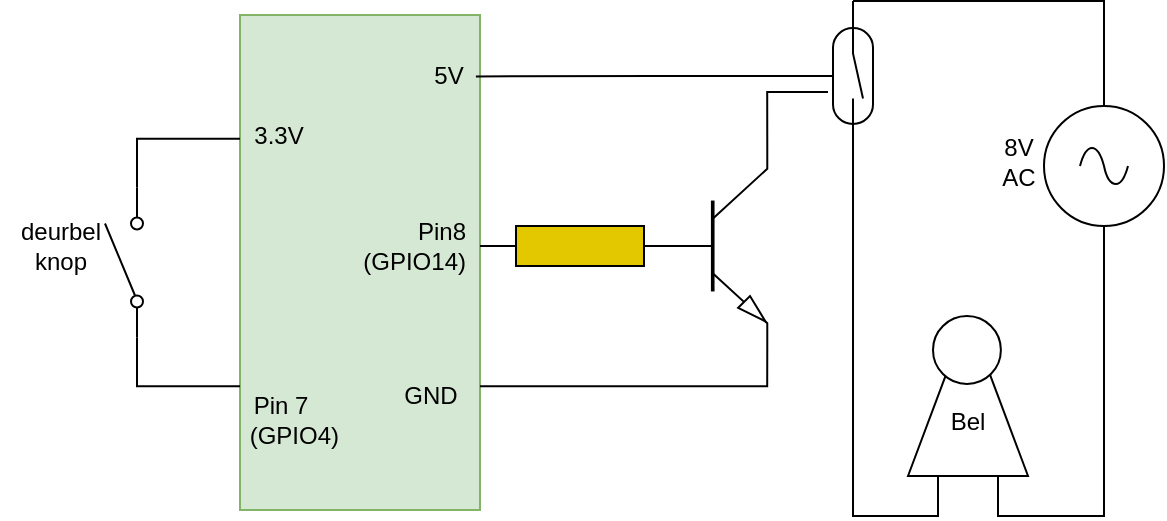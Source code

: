 <mxfile version="22.1.18" type="device">
  <diagram name="Pagina-1" id="k7-qDiOPN5n6KnNzPg8v">
    <mxGraphModel dx="1128" dy="1139" grid="1" gridSize="10" guides="1" tooltips="1" connect="1" arrows="1" fold="1" page="1" pageScale="1" pageWidth="827" pageHeight="1169" math="0" shadow="0">
      <root>
        <mxCell id="0" />
        <mxCell id="1" parent="0" />
        <mxCell id="SIpjSnPQM5aDu4HsP6EP-1" value="" style="rounded=0;whiteSpace=wrap;html=1;fillColor=#d5e8d4;strokeColor=#82b366;" vertex="1" parent="1">
          <mxGeometry x="260" y="194.5" width="120" height="247.5" as="geometry" />
        </mxCell>
        <mxCell id="OQWtsvTRqzYc1bk91wkG-1" value="" style="html=1;shape=mxgraph.electrical.electro-mechanical.singleSwitch;aspect=fixed;elSwitchState=off;rotation=-90;" parent="1" vertex="1">
          <mxGeometry x="165" y="308.25" width="75" height="20" as="geometry" />
        </mxCell>
        <mxCell id="OQWtsvTRqzYc1bk91wkG-15" style="edgeStyle=orthogonalEdgeStyle;rounded=0;orthogonalLoop=1;jettySize=auto;html=1;entryX=0;entryY=0.5;entryDx=0;entryDy=0;exitX=0.5;exitY=0;exitDx=0;exitDy=0;exitPerimeter=0;endArrow=none;endFill=0;" parent="1" source="OQWtsvTRqzYc1bk91wkG-2" target="OQWtsvTRqzYc1bk91wkG-11" edge="1">
          <mxGeometry relative="1" as="geometry">
            <Array as="points">
              <mxPoint x="692" y="188" />
            </Array>
          </mxGeometry>
        </mxCell>
        <mxCell id="OQWtsvTRqzYc1bk91wkG-2" value="" style="pointerEvents=1;verticalLabelPosition=bottom;shadow=0;dashed=0;align=center;html=1;verticalAlign=top;shape=mxgraph.electrical.signal_sources.source;aspect=fixed;points=[[0.5,0,0],[1,0.5,0],[0.5,1,0],[0,0.5,0]];elSignalType=ac;" parent="1" vertex="1">
          <mxGeometry x="662" y="240" width="60" height="60" as="geometry" />
        </mxCell>
        <mxCell id="OQWtsvTRqzYc1bk91wkG-5" value="" style="shape=image;html=1;verticalAlign=top;verticalLabelPosition=bottom;labelBackgroundColor=#ffffff;imageAspect=0;aspect=fixed;image=https://cdn1.iconfinder.com/data/icons/fruit-136/64/Fruit_iconfree_Filled_Outline_raspberry-healthy-organic-food-fruit_icon-128.png" parent="1" vertex="1">
          <mxGeometry x="296" y="200" width="48" height="48" as="geometry" />
        </mxCell>
        <mxCell id="OQWtsvTRqzYc1bk91wkG-7" style="edgeStyle=orthogonalEdgeStyle;rounded=0;orthogonalLoop=1;jettySize=auto;html=1;exitX=1;exitY=0.8;exitDx=0;exitDy=0;entryX=0;entryY=0.25;entryDx=0;entryDy=0;endArrow=none;endFill=0;" parent="1" source="OQWtsvTRqzYc1bk91wkG-1" target="SIpjSnPQM5aDu4HsP6EP-1" edge="1">
          <mxGeometry relative="1" as="geometry">
            <mxPoint x="210" y="260" as="targetPoint" />
          </mxGeometry>
        </mxCell>
        <mxCell id="OQWtsvTRqzYc1bk91wkG-9" style="edgeStyle=orthogonalEdgeStyle;rounded=0;orthogonalLoop=1;jettySize=auto;html=1;exitX=0;exitY=0.8;exitDx=0;exitDy=0;entryX=0;entryY=0.75;entryDx=0;entryDy=0;endArrow=none;endFill=0;" parent="1" source="OQWtsvTRqzYc1bk91wkG-1" target="SIpjSnPQM5aDu4HsP6EP-1" edge="1">
          <mxGeometry relative="1" as="geometry">
            <Array as="points">
              <mxPoint x="209" y="380" />
            </Array>
            <mxPoint x="210" y="400" as="targetPoint" />
          </mxGeometry>
        </mxCell>
        <mxCell id="OQWtsvTRqzYc1bk91wkG-10" value="deurbel&lt;br&gt;knop" style="text;html=1;align=center;verticalAlign=middle;resizable=0;points=[];autosize=1;strokeColor=none;fillColor=none;" parent="1" vertex="1">
          <mxGeometry x="140" y="290" width="60" height="40" as="geometry" />
        </mxCell>
        <mxCell id="OQWtsvTRqzYc1bk91wkG-11" value="" style="pointerEvents=1;verticalLabelPosition=bottom;shadow=0;dashed=0;align=center;html=1;verticalAlign=top;shape=mxgraph.electrical.electro-mechanical.reedSwitch2;elSwitchState=off;rotation=90;" parent="1" vertex="1">
          <mxGeometry x="529" y="215" width="75" height="20" as="geometry" />
        </mxCell>
        <mxCell id="OQWtsvTRqzYc1bk91wkG-14" style="edgeStyle=orthogonalEdgeStyle;rounded=0;orthogonalLoop=1;jettySize=auto;html=1;entryX=0.75;entryY=1;entryDx=0;entryDy=0;exitX=0.5;exitY=1;exitDx=0;exitDy=0;exitPerimeter=0;endArrow=none;endFill=0;" parent="1" source="OQWtsvTRqzYc1bk91wkG-2" target="SIpjSnPQM5aDu4HsP6EP-13" edge="1">
          <mxGeometry relative="1" as="geometry">
            <mxPoint x="681.992" y="380.989" as="targetPoint" />
          </mxGeometry>
        </mxCell>
        <mxCell id="OQWtsvTRqzYc1bk91wkG-16" style="edgeStyle=orthogonalEdgeStyle;rounded=0;orthogonalLoop=1;jettySize=auto;html=1;exitX=1;exitY=0.5;exitDx=0;exitDy=0;entryX=0.25;entryY=1;entryDx=0;entryDy=0;endArrow=none;endFill=0;" parent="1" source="OQWtsvTRqzYc1bk91wkG-11" target="SIpjSnPQM5aDu4HsP6EP-13" edge="1">
          <mxGeometry relative="1" as="geometry">
            <mxPoint x="659" y="392.007" as="targetPoint" />
          </mxGeometry>
        </mxCell>
        <mxCell id="SIpjSnPQM5aDu4HsP6EP-2" value="3.3V" style="text;html=1;align=center;verticalAlign=middle;resizable=0;points=[];autosize=1;strokeColor=none;fillColor=none;" vertex="1" parent="1">
          <mxGeometry x="254" y="240" width="50" height="30" as="geometry" />
        </mxCell>
        <mxCell id="SIpjSnPQM5aDu4HsP6EP-3" value="Pin 7&lt;br&gt;&amp;nbsp; &amp;nbsp; (GPIO4)" style="text;html=1;align=center;verticalAlign=middle;resizable=0;points=[];autosize=1;strokeColor=none;fillColor=none;" vertex="1" parent="1">
          <mxGeometry x="240" y="376.9" width="80" height="40" as="geometry" />
        </mxCell>
        <mxCell id="SIpjSnPQM5aDu4HsP6EP-8" style="edgeStyle=orthogonalEdgeStyle;rounded=0;orthogonalLoop=1;jettySize=auto;html=1;exitX=1;exitY=1;exitDx=0;exitDy=0;exitPerimeter=0;entryX=1;entryY=0.75;entryDx=0;entryDy=0;endArrow=none;endFill=0;" edge="1" parent="1" source="SIpjSnPQM5aDu4HsP6EP-4" target="SIpjSnPQM5aDu4HsP6EP-1">
          <mxGeometry relative="1" as="geometry" />
        </mxCell>
        <mxCell id="SIpjSnPQM5aDu4HsP6EP-4" value="" style="verticalLabelPosition=bottom;shadow=0;dashed=0;align=center;html=1;verticalAlign=top;shape=mxgraph.electrical.transistors.npn_transistor_5;" vertex="1" parent="1">
          <mxGeometry x="459.82" y="260" width="64" height="100" as="geometry" />
        </mxCell>
        <mxCell id="SIpjSnPQM5aDu4HsP6EP-5" value="" style="pointerEvents=1;verticalLabelPosition=bottom;shadow=0;dashed=0;align=center;html=1;verticalAlign=top;shape=mxgraph.electrical.resistors.resistor_1;fillColor=#e3c800;fontColor=#000000;strokeColor=#000000;" vertex="1" parent="1">
          <mxGeometry x="380" y="300" width="100" height="20" as="geometry" />
        </mxCell>
        <mxCell id="SIpjSnPQM5aDu4HsP6EP-6" value="Pin8&lt;br&gt;(GPIO14)" style="text;html=1;align=right;verticalAlign=middle;resizable=0;points=[];autosize=1;strokeColor=none;fillColor=none;" vertex="1" parent="1">
          <mxGeometry x="304" y="290" width="70" height="40" as="geometry" />
        </mxCell>
        <mxCell id="SIpjSnPQM5aDu4HsP6EP-7" value="GND" style="text;html=1;align=center;verticalAlign=middle;resizable=0;points=[];autosize=1;strokeColor=none;fillColor=none;" vertex="1" parent="1">
          <mxGeometry x="330" y="370" width="50" height="30" as="geometry" />
        </mxCell>
        <mxCell id="SIpjSnPQM5aDu4HsP6EP-9" style="edgeStyle=orthogonalEdgeStyle;rounded=0;orthogonalLoop=1;jettySize=auto;html=1;exitX=1;exitY=0;exitDx=0;exitDy=0;exitPerimeter=0;entryX=0.607;entryY=1.125;entryDx=0;entryDy=0;entryPerimeter=0;endArrow=none;endFill=0;" edge="1" parent="1" source="SIpjSnPQM5aDu4HsP6EP-4" target="OQWtsvTRqzYc1bk91wkG-11">
          <mxGeometry relative="1" as="geometry" />
        </mxCell>
        <mxCell id="SIpjSnPQM5aDu4HsP6EP-10" style="edgeStyle=orthogonalEdgeStyle;rounded=0;orthogonalLoop=1;jettySize=auto;html=1;entryX=0.983;entryY=0.124;entryDx=0;entryDy=0;entryPerimeter=0;endArrow=none;endFill=0;" edge="1" parent="1" source="OQWtsvTRqzYc1bk91wkG-11" target="SIpjSnPQM5aDu4HsP6EP-1">
          <mxGeometry relative="1" as="geometry" />
        </mxCell>
        <mxCell id="SIpjSnPQM5aDu4HsP6EP-11" value="5V" style="text;html=1;align=center;verticalAlign=middle;resizable=0;points=[];autosize=1;strokeColor=none;fillColor=none;" vertex="1" parent="1">
          <mxGeometry x="344" y="210" width="40" height="30" as="geometry" />
        </mxCell>
        <mxCell id="SIpjSnPQM5aDu4HsP6EP-14" value="" style="group" vertex="1" connectable="0" parent="1">
          <mxGeometry x="594" y="345" width="60" height="80" as="geometry" />
        </mxCell>
        <mxCell id="SIpjSnPQM5aDu4HsP6EP-13" value="Bel" style="shape=trapezoid;perimeter=trapezoidPerimeter;whiteSpace=wrap;html=1;fixedSize=1;direction=east;" vertex="1" parent="SIpjSnPQM5aDu4HsP6EP-14">
          <mxGeometry y="26.667" width="60" height="53.333" as="geometry" />
        </mxCell>
        <mxCell id="SIpjSnPQM5aDu4HsP6EP-12" value="" style="ellipse;whiteSpace=wrap;html=1;aspect=fixed;" vertex="1" parent="SIpjSnPQM5aDu4HsP6EP-14">
          <mxGeometry x="12.5" width="33.939" height="33.939" as="geometry" />
        </mxCell>
        <mxCell id="SIpjSnPQM5aDu4HsP6EP-15" value="8V&lt;br&gt;AC" style="text;html=1;align=center;verticalAlign=middle;resizable=0;points=[];autosize=1;strokeColor=none;fillColor=none;" vertex="1" parent="1">
          <mxGeometry x="629" y="248" width="40" height="40" as="geometry" />
        </mxCell>
      </root>
    </mxGraphModel>
  </diagram>
</mxfile>
